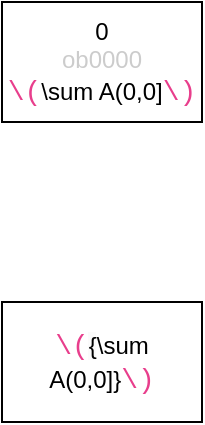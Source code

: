 <mxfile version="24.4.14" type="github">
  <diagram name="第 1 页" id="JfcvyipnLNr43_exvYc2">
    <mxGraphModel dx="794" dy="458" grid="1" gridSize="10" guides="1" tooltips="1" connect="1" arrows="1" fold="1" page="1" pageScale="1" pageWidth="827" pageHeight="1169" background="none" math="1" shadow="0">
      <root>
        <mxCell id="0" />
        <mxCell id="1" parent="0" />
        <mxCell id="XnLdAAL9Li0qIDXgQTru-4" value="0&lt;div style=&quot;border-color: var(--border-color);&quot;&gt;&lt;font style=&quot;border-color: var(--border-color);&quot; color=&quot;#cccccc&quot;&gt;ob0000&lt;/font&gt;&lt;/div&gt;&lt;div style=&quot;border-color: var(--border-color);&quot;&gt;&lt;span style=&quot;border-color: var(--border-color); background-color: initial;&quot;&gt;&lt;span style=&quot;background-color: rgb(255, 255, 255); color: rgb(232, 62, 140); font-family: SFMono-Regular, Menlo, Monaco, Consolas, &amp;quot;Liberation Mono&amp;quot;, &amp;quot;Courier New&amp;quot;, monospace; font-size: 14px; text-align: left;&quot;&gt;\(&lt;/span&gt;\sum A(0,0]&lt;/span&gt;&lt;span style=&quot;background-color: rgb(255, 255, 255); color: rgb(232, 62, 140); font-family: SFMono-Regular, Menlo, Monaco, Consolas, &amp;quot;Liberation Mono&amp;quot;, &amp;quot;Courier New&amp;quot;, monospace; font-size: 14px; text-align: left;&quot;&gt;\)&lt;/span&gt;&lt;/div&gt;" style="text;html=1;align=center;verticalAlign=middle;whiteSpace=wrap;rounded=0;fillColor=none;strokeColor=default;" vertex="1" parent="1">
          <mxGeometry x="350" y="60" width="100" height="60" as="geometry" />
        </mxCell>
        <mxCell id="XnLdAAL9Li0qIDXgQTru-6" value="&lt;div style=&quot;text-align: center; border-color: var(--border-color);&quot;&gt;&lt;span style=&quot;border-color: var(--border-color);&quot;&gt;&lt;span style=&quot;background-color: rgb(255, 255, 255); color: rgb(232, 62, 140); font-family: SFMono-Regular, Menlo, Monaco, Consolas, &amp;quot;Liberation Mono&amp;quot;, &amp;quot;Courier New&amp;quot;, monospace; font-size: 14px; text-align: left;&quot;&gt;\(&lt;/span&gt;&lt;span style=&quot;text-align: left; background-color: rgb(251, 251, 251);&quot;&gt;{&lt;/span&gt;&lt;/span&gt;&lt;span style=&quot;background-color: initial;&quot;&gt;\sum A(0,0]&lt;/span&gt;&lt;span style=&quot;background-color: initial; border-color: var(--border-color);&quot;&gt;&lt;span style=&quot;text-align: left;&quot;&gt;}&lt;/span&gt;&lt;/span&gt;&lt;span style=&quot;background-color: rgb(255, 255, 255); color: rgb(232, 62, 140); font-family: SFMono-Regular, Menlo, Monaco, Consolas, &amp;quot;Liberation Mono&amp;quot;, &amp;quot;Courier New&amp;quot;, monospace; font-size: 14px; text-align: left;&quot;&gt;\)&lt;/span&gt;&lt;/div&gt;" style="text;html=1;align=center;verticalAlign=middle;whiteSpace=wrap;rounded=0;fillColor=none;strokeColor=default;" vertex="1" parent="1">
          <mxGeometry x="350" y="210" width="100" height="60" as="geometry" />
        </mxCell>
      </root>
    </mxGraphModel>
  </diagram>
</mxfile>
